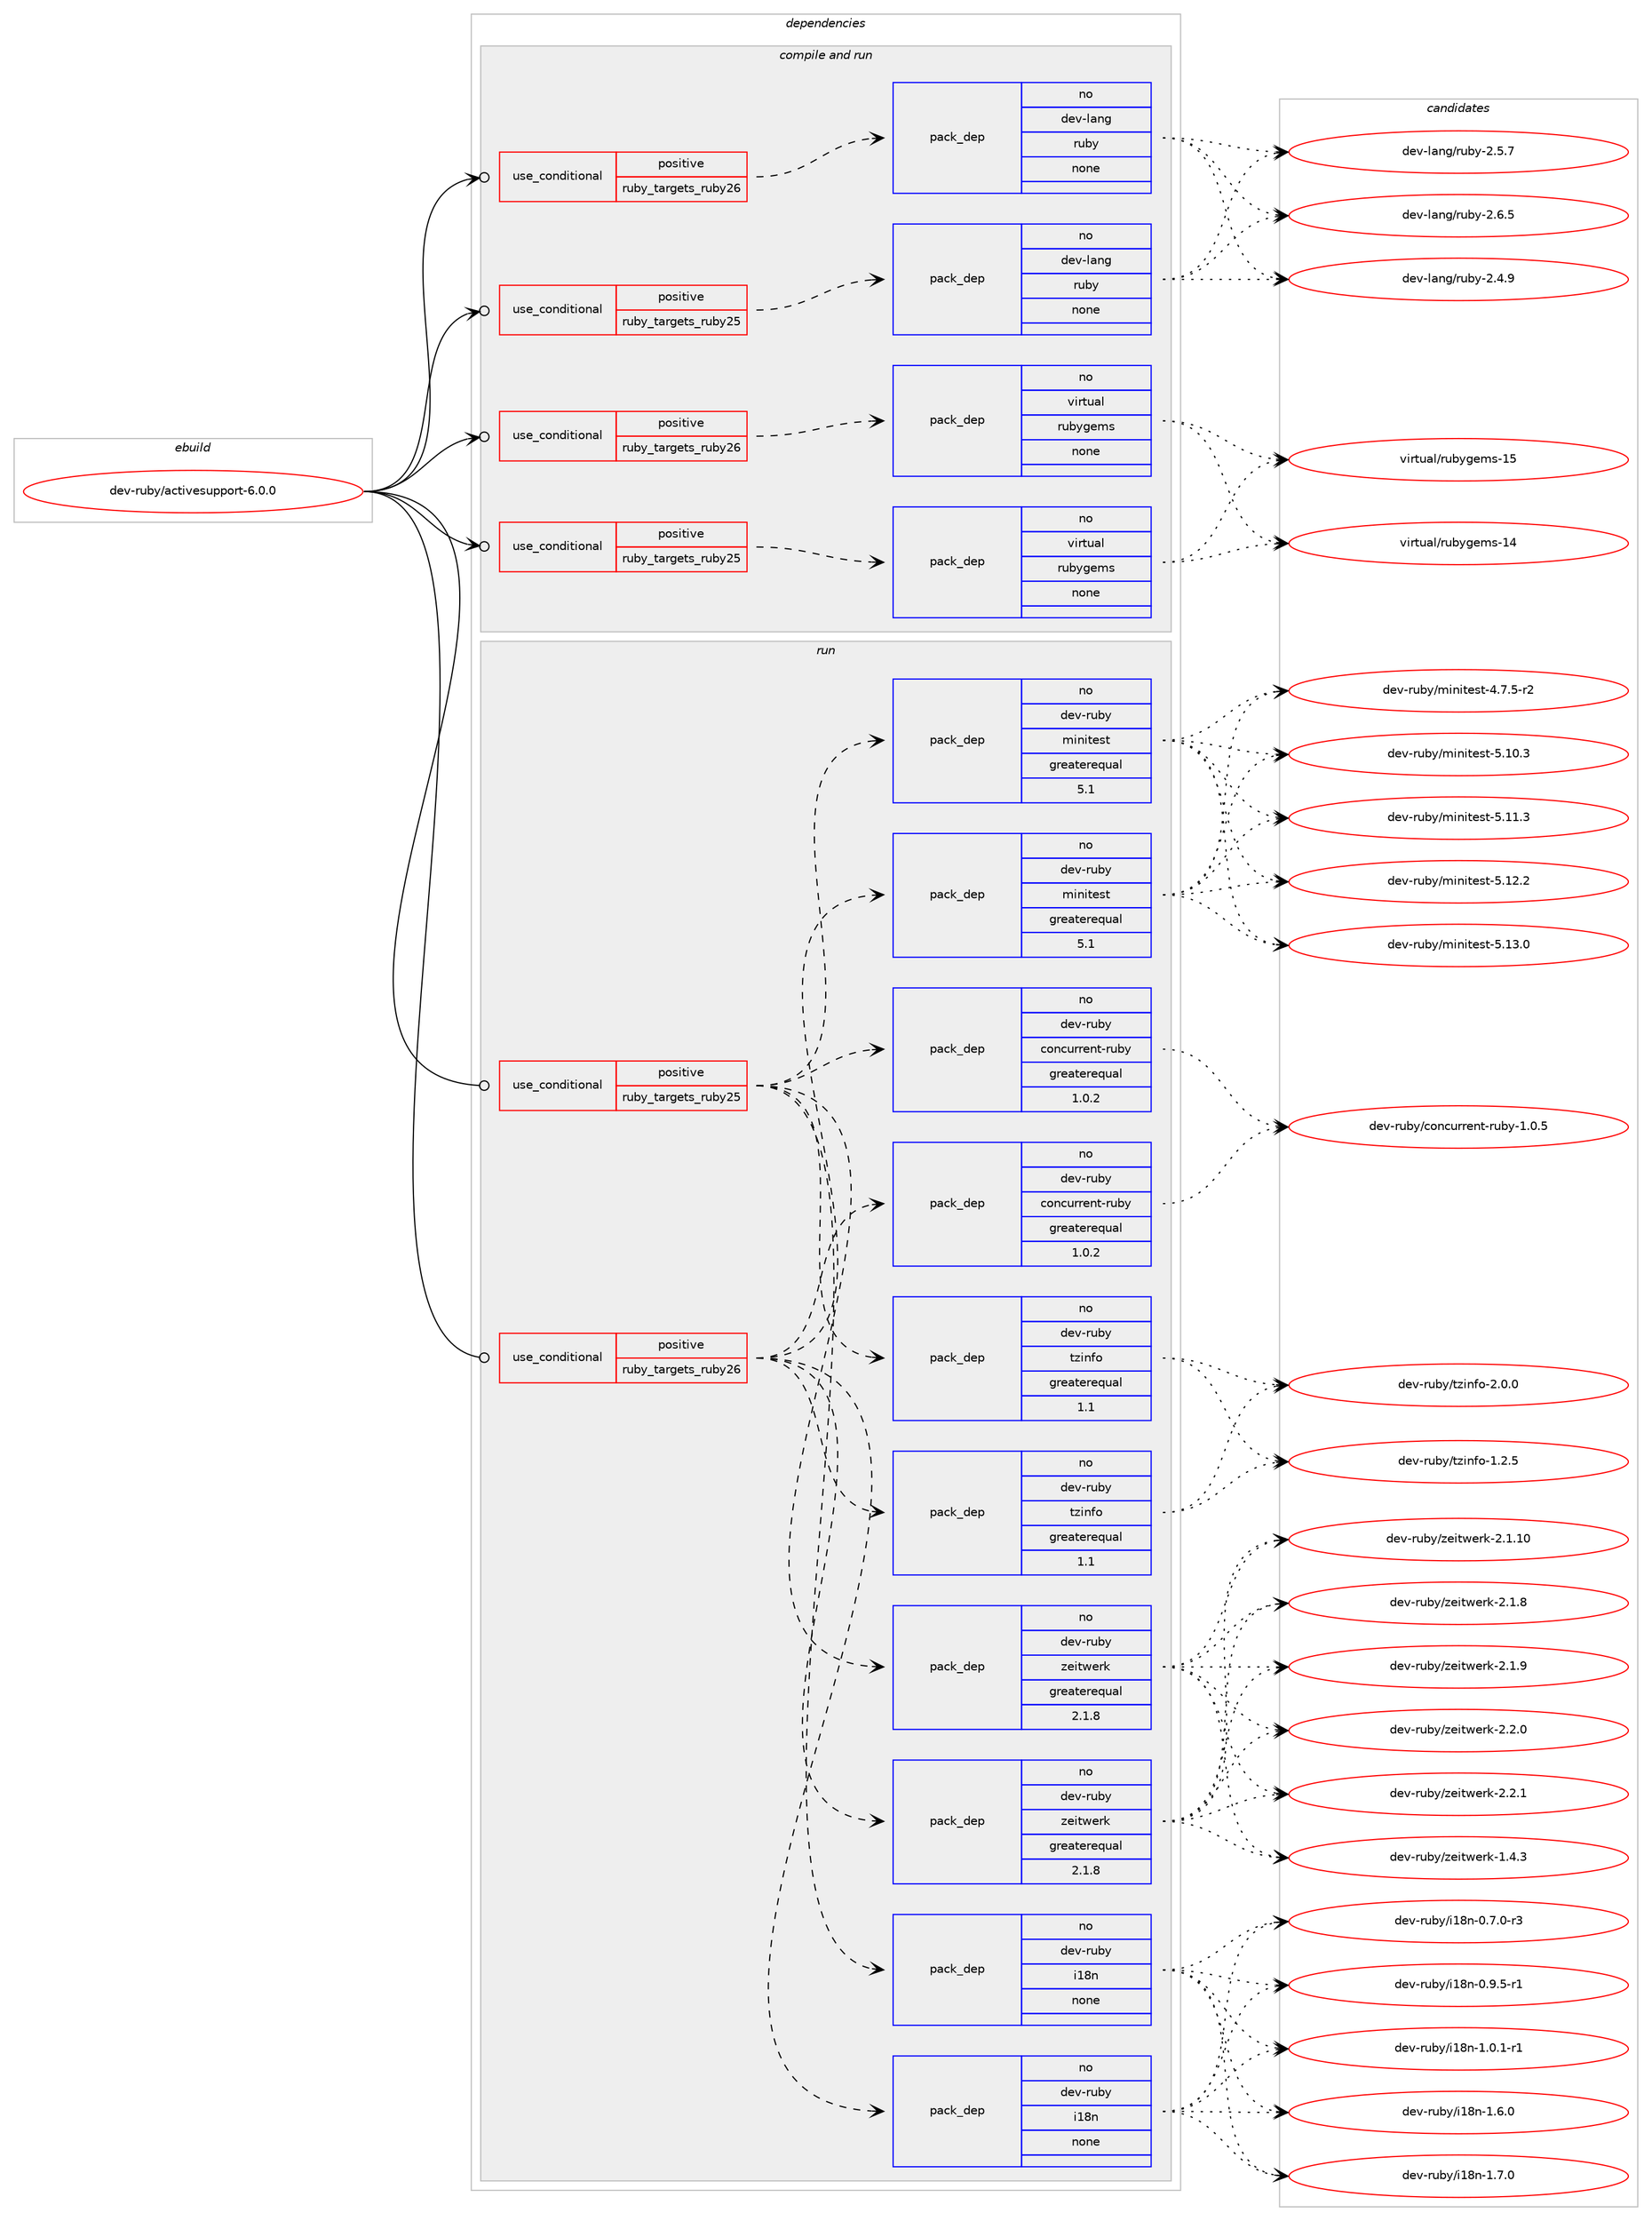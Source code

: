 digraph prolog {

# *************
# Graph options
# *************

newrank=true;
concentrate=true;
compound=true;
graph [rankdir=LR,fontname=Helvetica,fontsize=10,ranksep=1.5];#, ranksep=2.5, nodesep=0.2];
edge  [arrowhead=vee];
node  [fontname=Helvetica,fontsize=10];

# **********
# The ebuild
# **********

subgraph cluster_leftcol {
color=gray;
rank=same;
label=<<i>ebuild</i>>;
id [label="dev-ruby/activesupport-6.0.0", color=red, width=4, href="../dev-ruby/activesupport-6.0.0.svg"];
}

# ****************
# The dependencies
# ****************

subgraph cluster_midcol {
color=gray;
label=<<i>dependencies</i>>;
subgraph cluster_compile {
fillcolor="#eeeeee";
style=filled;
label=<<i>compile</i>>;
}
subgraph cluster_compileandrun {
fillcolor="#eeeeee";
style=filled;
label=<<i>compile and run</i>>;
subgraph cond157518 {
dependency675793 [label=<<TABLE BORDER="0" CELLBORDER="1" CELLSPACING="0" CELLPADDING="4"><TR><TD ROWSPAN="3" CELLPADDING="10">use_conditional</TD></TR><TR><TD>positive</TD></TR><TR><TD>ruby_targets_ruby25</TD></TR></TABLE>>, shape=none, color=red];
subgraph pack506339 {
dependency675794 [label=<<TABLE BORDER="0" CELLBORDER="1" CELLSPACING="0" CELLPADDING="4" WIDTH="220"><TR><TD ROWSPAN="6" CELLPADDING="30">pack_dep</TD></TR><TR><TD WIDTH="110">no</TD></TR><TR><TD>dev-lang</TD></TR><TR><TD>ruby</TD></TR><TR><TD>none</TD></TR><TR><TD></TD></TR></TABLE>>, shape=none, color=blue];
}
dependency675793:e -> dependency675794:w [weight=20,style="dashed",arrowhead="vee"];
}
id:e -> dependency675793:w [weight=20,style="solid",arrowhead="odotvee"];
subgraph cond157519 {
dependency675795 [label=<<TABLE BORDER="0" CELLBORDER="1" CELLSPACING="0" CELLPADDING="4"><TR><TD ROWSPAN="3" CELLPADDING="10">use_conditional</TD></TR><TR><TD>positive</TD></TR><TR><TD>ruby_targets_ruby25</TD></TR></TABLE>>, shape=none, color=red];
subgraph pack506340 {
dependency675796 [label=<<TABLE BORDER="0" CELLBORDER="1" CELLSPACING="0" CELLPADDING="4" WIDTH="220"><TR><TD ROWSPAN="6" CELLPADDING="30">pack_dep</TD></TR><TR><TD WIDTH="110">no</TD></TR><TR><TD>virtual</TD></TR><TR><TD>rubygems</TD></TR><TR><TD>none</TD></TR><TR><TD></TD></TR></TABLE>>, shape=none, color=blue];
}
dependency675795:e -> dependency675796:w [weight=20,style="dashed",arrowhead="vee"];
}
id:e -> dependency675795:w [weight=20,style="solid",arrowhead="odotvee"];
subgraph cond157520 {
dependency675797 [label=<<TABLE BORDER="0" CELLBORDER="1" CELLSPACING="0" CELLPADDING="4"><TR><TD ROWSPAN="3" CELLPADDING="10">use_conditional</TD></TR><TR><TD>positive</TD></TR><TR><TD>ruby_targets_ruby26</TD></TR></TABLE>>, shape=none, color=red];
subgraph pack506341 {
dependency675798 [label=<<TABLE BORDER="0" CELLBORDER="1" CELLSPACING="0" CELLPADDING="4" WIDTH="220"><TR><TD ROWSPAN="6" CELLPADDING="30">pack_dep</TD></TR><TR><TD WIDTH="110">no</TD></TR><TR><TD>dev-lang</TD></TR><TR><TD>ruby</TD></TR><TR><TD>none</TD></TR><TR><TD></TD></TR></TABLE>>, shape=none, color=blue];
}
dependency675797:e -> dependency675798:w [weight=20,style="dashed",arrowhead="vee"];
}
id:e -> dependency675797:w [weight=20,style="solid",arrowhead="odotvee"];
subgraph cond157521 {
dependency675799 [label=<<TABLE BORDER="0" CELLBORDER="1" CELLSPACING="0" CELLPADDING="4"><TR><TD ROWSPAN="3" CELLPADDING="10">use_conditional</TD></TR><TR><TD>positive</TD></TR><TR><TD>ruby_targets_ruby26</TD></TR></TABLE>>, shape=none, color=red];
subgraph pack506342 {
dependency675800 [label=<<TABLE BORDER="0" CELLBORDER="1" CELLSPACING="0" CELLPADDING="4" WIDTH="220"><TR><TD ROWSPAN="6" CELLPADDING="30">pack_dep</TD></TR><TR><TD WIDTH="110">no</TD></TR><TR><TD>virtual</TD></TR><TR><TD>rubygems</TD></TR><TR><TD>none</TD></TR><TR><TD></TD></TR></TABLE>>, shape=none, color=blue];
}
dependency675799:e -> dependency675800:w [weight=20,style="dashed",arrowhead="vee"];
}
id:e -> dependency675799:w [weight=20,style="solid",arrowhead="odotvee"];
}
subgraph cluster_run {
fillcolor="#eeeeee";
style=filled;
label=<<i>run</i>>;
subgraph cond157522 {
dependency675801 [label=<<TABLE BORDER="0" CELLBORDER="1" CELLSPACING="0" CELLPADDING="4"><TR><TD ROWSPAN="3" CELLPADDING="10">use_conditional</TD></TR><TR><TD>positive</TD></TR><TR><TD>ruby_targets_ruby25</TD></TR></TABLE>>, shape=none, color=red];
subgraph pack506343 {
dependency675802 [label=<<TABLE BORDER="0" CELLBORDER="1" CELLSPACING="0" CELLPADDING="4" WIDTH="220"><TR><TD ROWSPAN="6" CELLPADDING="30">pack_dep</TD></TR><TR><TD WIDTH="110">no</TD></TR><TR><TD>dev-ruby</TD></TR><TR><TD>concurrent-ruby</TD></TR><TR><TD>greaterequal</TD></TR><TR><TD>1.0.2</TD></TR></TABLE>>, shape=none, color=blue];
}
dependency675801:e -> dependency675802:w [weight=20,style="dashed",arrowhead="vee"];
subgraph pack506344 {
dependency675803 [label=<<TABLE BORDER="0" CELLBORDER="1" CELLSPACING="0" CELLPADDING="4" WIDTH="220"><TR><TD ROWSPAN="6" CELLPADDING="30">pack_dep</TD></TR><TR><TD WIDTH="110">no</TD></TR><TR><TD>dev-ruby</TD></TR><TR><TD>i18n</TD></TR><TR><TD>none</TD></TR><TR><TD></TD></TR></TABLE>>, shape=none, color=blue];
}
dependency675801:e -> dependency675803:w [weight=20,style="dashed",arrowhead="vee"];
subgraph pack506345 {
dependency675804 [label=<<TABLE BORDER="0" CELLBORDER="1" CELLSPACING="0" CELLPADDING="4" WIDTH="220"><TR><TD ROWSPAN="6" CELLPADDING="30">pack_dep</TD></TR><TR><TD WIDTH="110">no</TD></TR><TR><TD>dev-ruby</TD></TR><TR><TD>tzinfo</TD></TR><TR><TD>greaterequal</TD></TR><TR><TD>1.1</TD></TR></TABLE>>, shape=none, color=blue];
}
dependency675801:e -> dependency675804:w [weight=20,style="dashed",arrowhead="vee"];
subgraph pack506346 {
dependency675805 [label=<<TABLE BORDER="0" CELLBORDER="1" CELLSPACING="0" CELLPADDING="4" WIDTH="220"><TR><TD ROWSPAN="6" CELLPADDING="30">pack_dep</TD></TR><TR><TD WIDTH="110">no</TD></TR><TR><TD>dev-ruby</TD></TR><TR><TD>minitest</TD></TR><TR><TD>greaterequal</TD></TR><TR><TD>5.1</TD></TR></TABLE>>, shape=none, color=blue];
}
dependency675801:e -> dependency675805:w [weight=20,style="dashed",arrowhead="vee"];
subgraph pack506347 {
dependency675806 [label=<<TABLE BORDER="0" CELLBORDER="1" CELLSPACING="0" CELLPADDING="4" WIDTH="220"><TR><TD ROWSPAN="6" CELLPADDING="30">pack_dep</TD></TR><TR><TD WIDTH="110">no</TD></TR><TR><TD>dev-ruby</TD></TR><TR><TD>zeitwerk</TD></TR><TR><TD>greaterequal</TD></TR><TR><TD>2.1.8</TD></TR></TABLE>>, shape=none, color=blue];
}
dependency675801:e -> dependency675806:w [weight=20,style="dashed",arrowhead="vee"];
}
id:e -> dependency675801:w [weight=20,style="solid",arrowhead="odot"];
subgraph cond157523 {
dependency675807 [label=<<TABLE BORDER="0" CELLBORDER="1" CELLSPACING="0" CELLPADDING="4"><TR><TD ROWSPAN="3" CELLPADDING="10">use_conditional</TD></TR><TR><TD>positive</TD></TR><TR><TD>ruby_targets_ruby26</TD></TR></TABLE>>, shape=none, color=red];
subgraph pack506348 {
dependency675808 [label=<<TABLE BORDER="0" CELLBORDER="1" CELLSPACING="0" CELLPADDING="4" WIDTH="220"><TR><TD ROWSPAN="6" CELLPADDING="30">pack_dep</TD></TR><TR><TD WIDTH="110">no</TD></TR><TR><TD>dev-ruby</TD></TR><TR><TD>concurrent-ruby</TD></TR><TR><TD>greaterequal</TD></TR><TR><TD>1.0.2</TD></TR></TABLE>>, shape=none, color=blue];
}
dependency675807:e -> dependency675808:w [weight=20,style="dashed",arrowhead="vee"];
subgraph pack506349 {
dependency675809 [label=<<TABLE BORDER="0" CELLBORDER="1" CELLSPACING="0" CELLPADDING="4" WIDTH="220"><TR><TD ROWSPAN="6" CELLPADDING="30">pack_dep</TD></TR><TR><TD WIDTH="110">no</TD></TR><TR><TD>dev-ruby</TD></TR><TR><TD>i18n</TD></TR><TR><TD>none</TD></TR><TR><TD></TD></TR></TABLE>>, shape=none, color=blue];
}
dependency675807:e -> dependency675809:w [weight=20,style="dashed",arrowhead="vee"];
subgraph pack506350 {
dependency675810 [label=<<TABLE BORDER="0" CELLBORDER="1" CELLSPACING="0" CELLPADDING="4" WIDTH="220"><TR><TD ROWSPAN="6" CELLPADDING="30">pack_dep</TD></TR><TR><TD WIDTH="110">no</TD></TR><TR><TD>dev-ruby</TD></TR><TR><TD>tzinfo</TD></TR><TR><TD>greaterequal</TD></TR><TR><TD>1.1</TD></TR></TABLE>>, shape=none, color=blue];
}
dependency675807:e -> dependency675810:w [weight=20,style="dashed",arrowhead="vee"];
subgraph pack506351 {
dependency675811 [label=<<TABLE BORDER="0" CELLBORDER="1" CELLSPACING="0" CELLPADDING="4" WIDTH="220"><TR><TD ROWSPAN="6" CELLPADDING="30">pack_dep</TD></TR><TR><TD WIDTH="110">no</TD></TR><TR><TD>dev-ruby</TD></TR><TR><TD>minitest</TD></TR><TR><TD>greaterequal</TD></TR><TR><TD>5.1</TD></TR></TABLE>>, shape=none, color=blue];
}
dependency675807:e -> dependency675811:w [weight=20,style="dashed",arrowhead="vee"];
subgraph pack506352 {
dependency675812 [label=<<TABLE BORDER="0" CELLBORDER="1" CELLSPACING="0" CELLPADDING="4" WIDTH="220"><TR><TD ROWSPAN="6" CELLPADDING="30">pack_dep</TD></TR><TR><TD WIDTH="110">no</TD></TR><TR><TD>dev-ruby</TD></TR><TR><TD>zeitwerk</TD></TR><TR><TD>greaterequal</TD></TR><TR><TD>2.1.8</TD></TR></TABLE>>, shape=none, color=blue];
}
dependency675807:e -> dependency675812:w [weight=20,style="dashed",arrowhead="vee"];
}
id:e -> dependency675807:w [weight=20,style="solid",arrowhead="odot"];
}
}

# **************
# The candidates
# **************

subgraph cluster_choices {
rank=same;
color=gray;
label=<<i>candidates</i>>;

subgraph choice506339 {
color=black;
nodesep=1;
choice10010111845108971101034711411798121455046524657 [label="dev-lang/ruby-2.4.9", color=red, width=4,href="../dev-lang/ruby-2.4.9.svg"];
choice10010111845108971101034711411798121455046534655 [label="dev-lang/ruby-2.5.7", color=red, width=4,href="../dev-lang/ruby-2.5.7.svg"];
choice10010111845108971101034711411798121455046544653 [label="dev-lang/ruby-2.6.5", color=red, width=4,href="../dev-lang/ruby-2.6.5.svg"];
dependency675794:e -> choice10010111845108971101034711411798121455046524657:w [style=dotted,weight="100"];
dependency675794:e -> choice10010111845108971101034711411798121455046534655:w [style=dotted,weight="100"];
dependency675794:e -> choice10010111845108971101034711411798121455046544653:w [style=dotted,weight="100"];
}
subgraph choice506340 {
color=black;
nodesep=1;
choice118105114116117971084711411798121103101109115454952 [label="virtual/rubygems-14", color=red, width=4,href="../virtual/rubygems-14.svg"];
choice118105114116117971084711411798121103101109115454953 [label="virtual/rubygems-15", color=red, width=4,href="../virtual/rubygems-15.svg"];
dependency675796:e -> choice118105114116117971084711411798121103101109115454952:w [style=dotted,weight="100"];
dependency675796:e -> choice118105114116117971084711411798121103101109115454953:w [style=dotted,weight="100"];
}
subgraph choice506341 {
color=black;
nodesep=1;
choice10010111845108971101034711411798121455046524657 [label="dev-lang/ruby-2.4.9", color=red, width=4,href="../dev-lang/ruby-2.4.9.svg"];
choice10010111845108971101034711411798121455046534655 [label="dev-lang/ruby-2.5.7", color=red, width=4,href="../dev-lang/ruby-2.5.7.svg"];
choice10010111845108971101034711411798121455046544653 [label="dev-lang/ruby-2.6.5", color=red, width=4,href="../dev-lang/ruby-2.6.5.svg"];
dependency675798:e -> choice10010111845108971101034711411798121455046524657:w [style=dotted,weight="100"];
dependency675798:e -> choice10010111845108971101034711411798121455046534655:w [style=dotted,weight="100"];
dependency675798:e -> choice10010111845108971101034711411798121455046544653:w [style=dotted,weight="100"];
}
subgraph choice506342 {
color=black;
nodesep=1;
choice118105114116117971084711411798121103101109115454952 [label="virtual/rubygems-14", color=red, width=4,href="../virtual/rubygems-14.svg"];
choice118105114116117971084711411798121103101109115454953 [label="virtual/rubygems-15", color=red, width=4,href="../virtual/rubygems-15.svg"];
dependency675800:e -> choice118105114116117971084711411798121103101109115454952:w [style=dotted,weight="100"];
dependency675800:e -> choice118105114116117971084711411798121103101109115454953:w [style=dotted,weight="100"];
}
subgraph choice506343 {
color=black;
nodesep=1;
choice10010111845114117981214799111110991171141141011101164511411798121454946484653 [label="dev-ruby/concurrent-ruby-1.0.5", color=red, width=4,href="../dev-ruby/concurrent-ruby-1.0.5.svg"];
dependency675802:e -> choice10010111845114117981214799111110991171141141011101164511411798121454946484653:w [style=dotted,weight="100"];
}
subgraph choice506344 {
color=black;
nodesep=1;
choice10010111845114117981214710549561104548465546484511451 [label="dev-ruby/i18n-0.7.0-r3", color=red, width=4,href="../dev-ruby/i18n-0.7.0-r3.svg"];
choice10010111845114117981214710549561104548465746534511449 [label="dev-ruby/i18n-0.9.5-r1", color=red, width=4,href="../dev-ruby/i18n-0.9.5-r1.svg"];
choice10010111845114117981214710549561104549464846494511449 [label="dev-ruby/i18n-1.0.1-r1", color=red, width=4,href="../dev-ruby/i18n-1.0.1-r1.svg"];
choice1001011184511411798121471054956110454946544648 [label="dev-ruby/i18n-1.6.0", color=red, width=4,href="../dev-ruby/i18n-1.6.0.svg"];
choice1001011184511411798121471054956110454946554648 [label="dev-ruby/i18n-1.7.0", color=red, width=4,href="../dev-ruby/i18n-1.7.0.svg"];
dependency675803:e -> choice10010111845114117981214710549561104548465546484511451:w [style=dotted,weight="100"];
dependency675803:e -> choice10010111845114117981214710549561104548465746534511449:w [style=dotted,weight="100"];
dependency675803:e -> choice10010111845114117981214710549561104549464846494511449:w [style=dotted,weight="100"];
dependency675803:e -> choice1001011184511411798121471054956110454946544648:w [style=dotted,weight="100"];
dependency675803:e -> choice1001011184511411798121471054956110454946554648:w [style=dotted,weight="100"];
}
subgraph choice506345 {
color=black;
nodesep=1;
choice100101118451141179812147116122105110102111454946504653 [label="dev-ruby/tzinfo-1.2.5", color=red, width=4,href="../dev-ruby/tzinfo-1.2.5.svg"];
choice100101118451141179812147116122105110102111455046484648 [label="dev-ruby/tzinfo-2.0.0", color=red, width=4,href="../dev-ruby/tzinfo-2.0.0.svg"];
dependency675804:e -> choice100101118451141179812147116122105110102111454946504653:w [style=dotted,weight="100"];
dependency675804:e -> choice100101118451141179812147116122105110102111455046484648:w [style=dotted,weight="100"];
}
subgraph choice506346 {
color=black;
nodesep=1;
choice1001011184511411798121471091051101051161011151164552465546534511450 [label="dev-ruby/minitest-4.7.5-r2", color=red, width=4,href="../dev-ruby/minitest-4.7.5-r2.svg"];
choice10010111845114117981214710910511010511610111511645534649484651 [label="dev-ruby/minitest-5.10.3", color=red, width=4,href="../dev-ruby/minitest-5.10.3.svg"];
choice10010111845114117981214710910511010511610111511645534649494651 [label="dev-ruby/minitest-5.11.3", color=red, width=4,href="../dev-ruby/minitest-5.11.3.svg"];
choice10010111845114117981214710910511010511610111511645534649504650 [label="dev-ruby/minitest-5.12.2", color=red, width=4,href="../dev-ruby/minitest-5.12.2.svg"];
choice10010111845114117981214710910511010511610111511645534649514648 [label="dev-ruby/minitest-5.13.0", color=red, width=4,href="../dev-ruby/minitest-5.13.0.svg"];
dependency675805:e -> choice1001011184511411798121471091051101051161011151164552465546534511450:w [style=dotted,weight="100"];
dependency675805:e -> choice10010111845114117981214710910511010511610111511645534649484651:w [style=dotted,weight="100"];
dependency675805:e -> choice10010111845114117981214710910511010511610111511645534649494651:w [style=dotted,weight="100"];
dependency675805:e -> choice10010111845114117981214710910511010511610111511645534649504650:w [style=dotted,weight="100"];
dependency675805:e -> choice10010111845114117981214710910511010511610111511645534649514648:w [style=dotted,weight="100"];
}
subgraph choice506347 {
color=black;
nodesep=1;
choice100101118451141179812147122101105116119101114107454946524651 [label="dev-ruby/zeitwerk-1.4.3", color=red, width=4,href="../dev-ruby/zeitwerk-1.4.3.svg"];
choice10010111845114117981214712210110511611910111410745504649464948 [label="dev-ruby/zeitwerk-2.1.10", color=red, width=4,href="../dev-ruby/zeitwerk-2.1.10.svg"];
choice100101118451141179812147122101105116119101114107455046494656 [label="dev-ruby/zeitwerk-2.1.8", color=red, width=4,href="../dev-ruby/zeitwerk-2.1.8.svg"];
choice100101118451141179812147122101105116119101114107455046494657 [label="dev-ruby/zeitwerk-2.1.9", color=red, width=4,href="../dev-ruby/zeitwerk-2.1.9.svg"];
choice100101118451141179812147122101105116119101114107455046504648 [label="dev-ruby/zeitwerk-2.2.0", color=red, width=4,href="../dev-ruby/zeitwerk-2.2.0.svg"];
choice100101118451141179812147122101105116119101114107455046504649 [label="dev-ruby/zeitwerk-2.2.1", color=red, width=4,href="../dev-ruby/zeitwerk-2.2.1.svg"];
dependency675806:e -> choice100101118451141179812147122101105116119101114107454946524651:w [style=dotted,weight="100"];
dependency675806:e -> choice10010111845114117981214712210110511611910111410745504649464948:w [style=dotted,weight="100"];
dependency675806:e -> choice100101118451141179812147122101105116119101114107455046494656:w [style=dotted,weight="100"];
dependency675806:e -> choice100101118451141179812147122101105116119101114107455046494657:w [style=dotted,weight="100"];
dependency675806:e -> choice100101118451141179812147122101105116119101114107455046504648:w [style=dotted,weight="100"];
dependency675806:e -> choice100101118451141179812147122101105116119101114107455046504649:w [style=dotted,weight="100"];
}
subgraph choice506348 {
color=black;
nodesep=1;
choice10010111845114117981214799111110991171141141011101164511411798121454946484653 [label="dev-ruby/concurrent-ruby-1.0.5", color=red, width=4,href="../dev-ruby/concurrent-ruby-1.0.5.svg"];
dependency675808:e -> choice10010111845114117981214799111110991171141141011101164511411798121454946484653:w [style=dotted,weight="100"];
}
subgraph choice506349 {
color=black;
nodesep=1;
choice10010111845114117981214710549561104548465546484511451 [label="dev-ruby/i18n-0.7.0-r3", color=red, width=4,href="../dev-ruby/i18n-0.7.0-r3.svg"];
choice10010111845114117981214710549561104548465746534511449 [label="dev-ruby/i18n-0.9.5-r1", color=red, width=4,href="../dev-ruby/i18n-0.9.5-r1.svg"];
choice10010111845114117981214710549561104549464846494511449 [label="dev-ruby/i18n-1.0.1-r1", color=red, width=4,href="../dev-ruby/i18n-1.0.1-r1.svg"];
choice1001011184511411798121471054956110454946544648 [label="dev-ruby/i18n-1.6.0", color=red, width=4,href="../dev-ruby/i18n-1.6.0.svg"];
choice1001011184511411798121471054956110454946554648 [label="dev-ruby/i18n-1.7.0", color=red, width=4,href="../dev-ruby/i18n-1.7.0.svg"];
dependency675809:e -> choice10010111845114117981214710549561104548465546484511451:w [style=dotted,weight="100"];
dependency675809:e -> choice10010111845114117981214710549561104548465746534511449:w [style=dotted,weight="100"];
dependency675809:e -> choice10010111845114117981214710549561104549464846494511449:w [style=dotted,weight="100"];
dependency675809:e -> choice1001011184511411798121471054956110454946544648:w [style=dotted,weight="100"];
dependency675809:e -> choice1001011184511411798121471054956110454946554648:w [style=dotted,weight="100"];
}
subgraph choice506350 {
color=black;
nodesep=1;
choice100101118451141179812147116122105110102111454946504653 [label="dev-ruby/tzinfo-1.2.5", color=red, width=4,href="../dev-ruby/tzinfo-1.2.5.svg"];
choice100101118451141179812147116122105110102111455046484648 [label="dev-ruby/tzinfo-2.0.0", color=red, width=4,href="../dev-ruby/tzinfo-2.0.0.svg"];
dependency675810:e -> choice100101118451141179812147116122105110102111454946504653:w [style=dotted,weight="100"];
dependency675810:e -> choice100101118451141179812147116122105110102111455046484648:w [style=dotted,weight="100"];
}
subgraph choice506351 {
color=black;
nodesep=1;
choice1001011184511411798121471091051101051161011151164552465546534511450 [label="dev-ruby/minitest-4.7.5-r2", color=red, width=4,href="../dev-ruby/minitest-4.7.5-r2.svg"];
choice10010111845114117981214710910511010511610111511645534649484651 [label="dev-ruby/minitest-5.10.3", color=red, width=4,href="../dev-ruby/minitest-5.10.3.svg"];
choice10010111845114117981214710910511010511610111511645534649494651 [label="dev-ruby/minitest-5.11.3", color=red, width=4,href="../dev-ruby/minitest-5.11.3.svg"];
choice10010111845114117981214710910511010511610111511645534649504650 [label="dev-ruby/minitest-5.12.2", color=red, width=4,href="../dev-ruby/minitest-5.12.2.svg"];
choice10010111845114117981214710910511010511610111511645534649514648 [label="dev-ruby/minitest-5.13.0", color=red, width=4,href="../dev-ruby/minitest-5.13.0.svg"];
dependency675811:e -> choice1001011184511411798121471091051101051161011151164552465546534511450:w [style=dotted,weight="100"];
dependency675811:e -> choice10010111845114117981214710910511010511610111511645534649484651:w [style=dotted,weight="100"];
dependency675811:e -> choice10010111845114117981214710910511010511610111511645534649494651:w [style=dotted,weight="100"];
dependency675811:e -> choice10010111845114117981214710910511010511610111511645534649504650:w [style=dotted,weight="100"];
dependency675811:e -> choice10010111845114117981214710910511010511610111511645534649514648:w [style=dotted,weight="100"];
}
subgraph choice506352 {
color=black;
nodesep=1;
choice100101118451141179812147122101105116119101114107454946524651 [label="dev-ruby/zeitwerk-1.4.3", color=red, width=4,href="../dev-ruby/zeitwerk-1.4.3.svg"];
choice10010111845114117981214712210110511611910111410745504649464948 [label="dev-ruby/zeitwerk-2.1.10", color=red, width=4,href="../dev-ruby/zeitwerk-2.1.10.svg"];
choice100101118451141179812147122101105116119101114107455046494656 [label="dev-ruby/zeitwerk-2.1.8", color=red, width=4,href="../dev-ruby/zeitwerk-2.1.8.svg"];
choice100101118451141179812147122101105116119101114107455046494657 [label="dev-ruby/zeitwerk-2.1.9", color=red, width=4,href="../dev-ruby/zeitwerk-2.1.9.svg"];
choice100101118451141179812147122101105116119101114107455046504648 [label="dev-ruby/zeitwerk-2.2.0", color=red, width=4,href="../dev-ruby/zeitwerk-2.2.0.svg"];
choice100101118451141179812147122101105116119101114107455046504649 [label="dev-ruby/zeitwerk-2.2.1", color=red, width=4,href="../dev-ruby/zeitwerk-2.2.1.svg"];
dependency675812:e -> choice100101118451141179812147122101105116119101114107454946524651:w [style=dotted,weight="100"];
dependency675812:e -> choice10010111845114117981214712210110511611910111410745504649464948:w [style=dotted,weight="100"];
dependency675812:e -> choice100101118451141179812147122101105116119101114107455046494656:w [style=dotted,weight="100"];
dependency675812:e -> choice100101118451141179812147122101105116119101114107455046494657:w [style=dotted,weight="100"];
dependency675812:e -> choice100101118451141179812147122101105116119101114107455046504648:w [style=dotted,weight="100"];
dependency675812:e -> choice100101118451141179812147122101105116119101114107455046504649:w [style=dotted,weight="100"];
}
}

}
